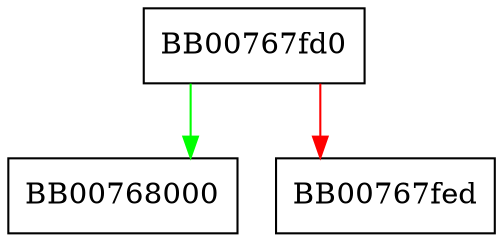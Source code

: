digraph aria_gcm_ctrl {
  node [shape="box"];
  graph [splines=ortho];
  BB00767fd0 -> BB00768000 [color="green"];
  BB00767fd0 -> BB00767fed [color="red"];
}